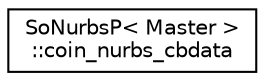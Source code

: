 digraph "Graphical Class Hierarchy"
{
 // LATEX_PDF_SIZE
  edge [fontname="Helvetica",fontsize="10",labelfontname="Helvetica",labelfontsize="10"];
  node [fontname="Helvetica",fontsize="10",shape=record];
  rankdir="LR";
  Node0 [label="SoNurbsP\< Master \>\l::coin_nurbs_cbdata",height=0.2,width=0.4,color="black", fillcolor="white", style="filled",URL="$classSoNurbsP_1_1coin__nurbs__cbdata.html",tooltip=" "];
}
